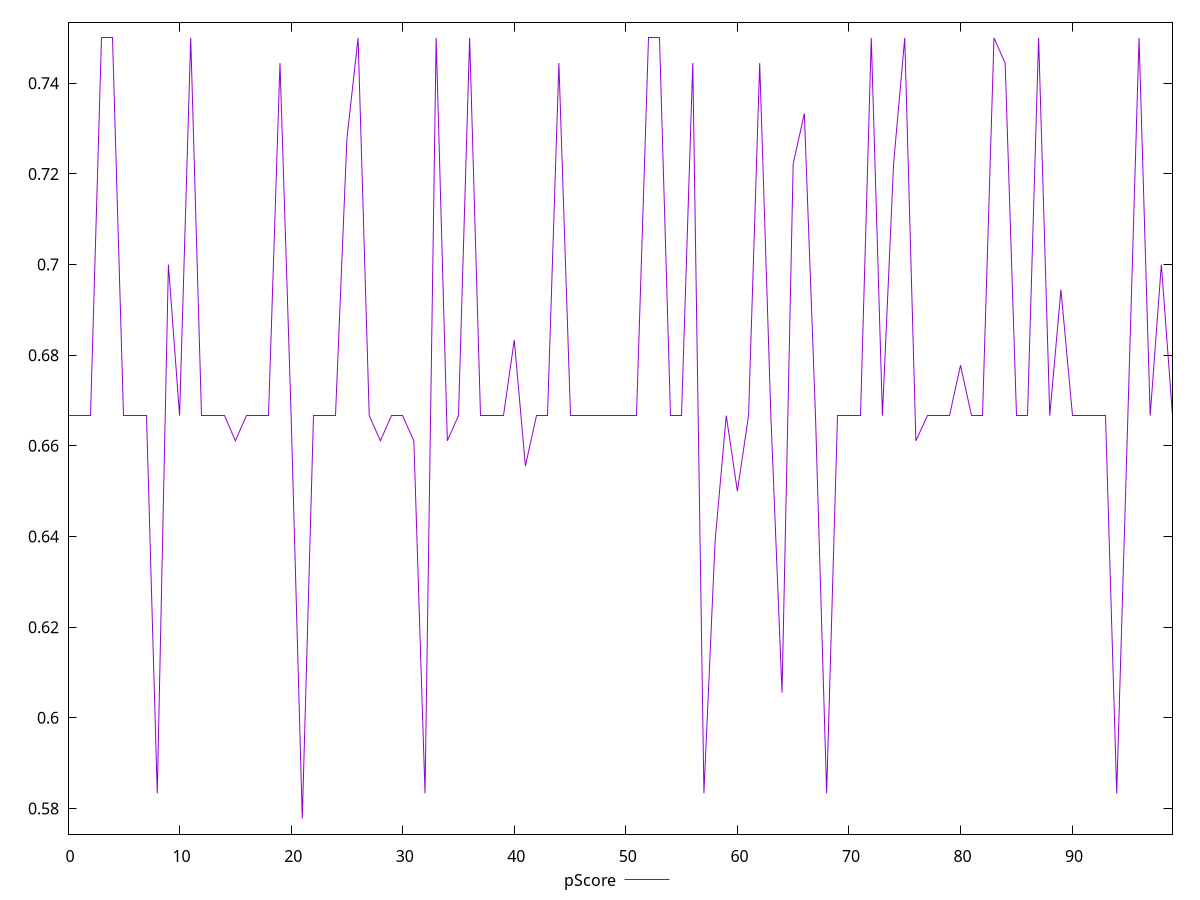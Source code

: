 reset

$pScore <<EOF
0 0.6666666666666666
1 0.6666666666666666
2 0.6666666666666666
3 0.75
4 0.75
5 0.6666666666666666
6 0.6666666666666666
7 0.6666666666666666
8 0.5833333333333334
9 0.7
10 0.6666666666666666
11 0.75
12 0.6666666666666666
13 0.6666666666666666
14 0.6666666666666666
15 0.6611111111111111
16 0.6666666666666666
17 0.6666666666666666
18 0.6666666666666666
19 0.7444444444444445
20 0.6666666666666666
21 0.5777777777777777
22 0.6666666666666666
23 0.6666666666666666
24 0.6666666666666666
25 0.7277777777777777
26 0.75
27 0.6666666666666666
28 0.6611111111111111
29 0.6666666666666666
30 0.6666666666666666
31 0.6611111111111111
32 0.5833333333333334
33 0.75
34 0.6611111111111111
35 0.6666666666666666
36 0.75
37 0.6666666666666666
38 0.6666666666666666
39 0.6666666666666666
40 0.6833333333333333
41 0.6555555555555556
42 0.6666666666666666
43 0.6666666666666666
44 0.7444444444444445
45 0.6666666666666666
46 0.6666666666666666
47 0.6666666666666666
48 0.6666666666666666
49 0.6666666666666666
50 0.6666666666666666
51 0.6666666666666666
52 0.75
53 0.75
54 0.6666666666666666
55 0.6666666666666666
56 0.7444444444444445
57 0.5833333333333334
58 0.6388888888888888
59 0.6666666666666666
60 0.65
61 0.6666666666666666
62 0.7444444444444445
63 0.6666666666666666
64 0.6055555555555556
65 0.7222222222222222
66 0.7333333333333333
67 0.6666666666666666
68 0.5833333333333334
69 0.6666666666666666
70 0.6666666666666666
71 0.6666666666666666
72 0.75
73 0.6666666666666666
74 0.7222222222222222
75 0.75
76 0.6611111111111111
77 0.6666666666666666
78 0.6666666666666666
79 0.6666666666666666
80 0.6777777777777778
81 0.6666666666666666
82 0.6666666666666666
83 0.75
84 0.7444444444444445
85 0.6666666666666666
86 0.6666666666666666
87 0.75
88 0.6666666666666666
89 0.6944444444444444
90 0.6666666666666666
91 0.6666666666666666
92 0.6666666666666666
93 0.6666666666666666
94 0.5833333333333334
95 0.6666666666666666
96 0.75
97 0.6666666666666666
98 0.7
99 0.6666666666666666
EOF

set key outside below
set xrange [0:99]
set yrange [0.5743333333333333:0.7534444444444445]
set trange [0.5743333333333333:0.7534444444444445]
set terminal svg size 640, 500 enhanced background rgb 'white'
set output "report_00017_2021-02-10T15-08-03.406Z/uses-webp-images/samples/pages/pScore/values.svg"

plot $pScore title "pScore" with line

reset

